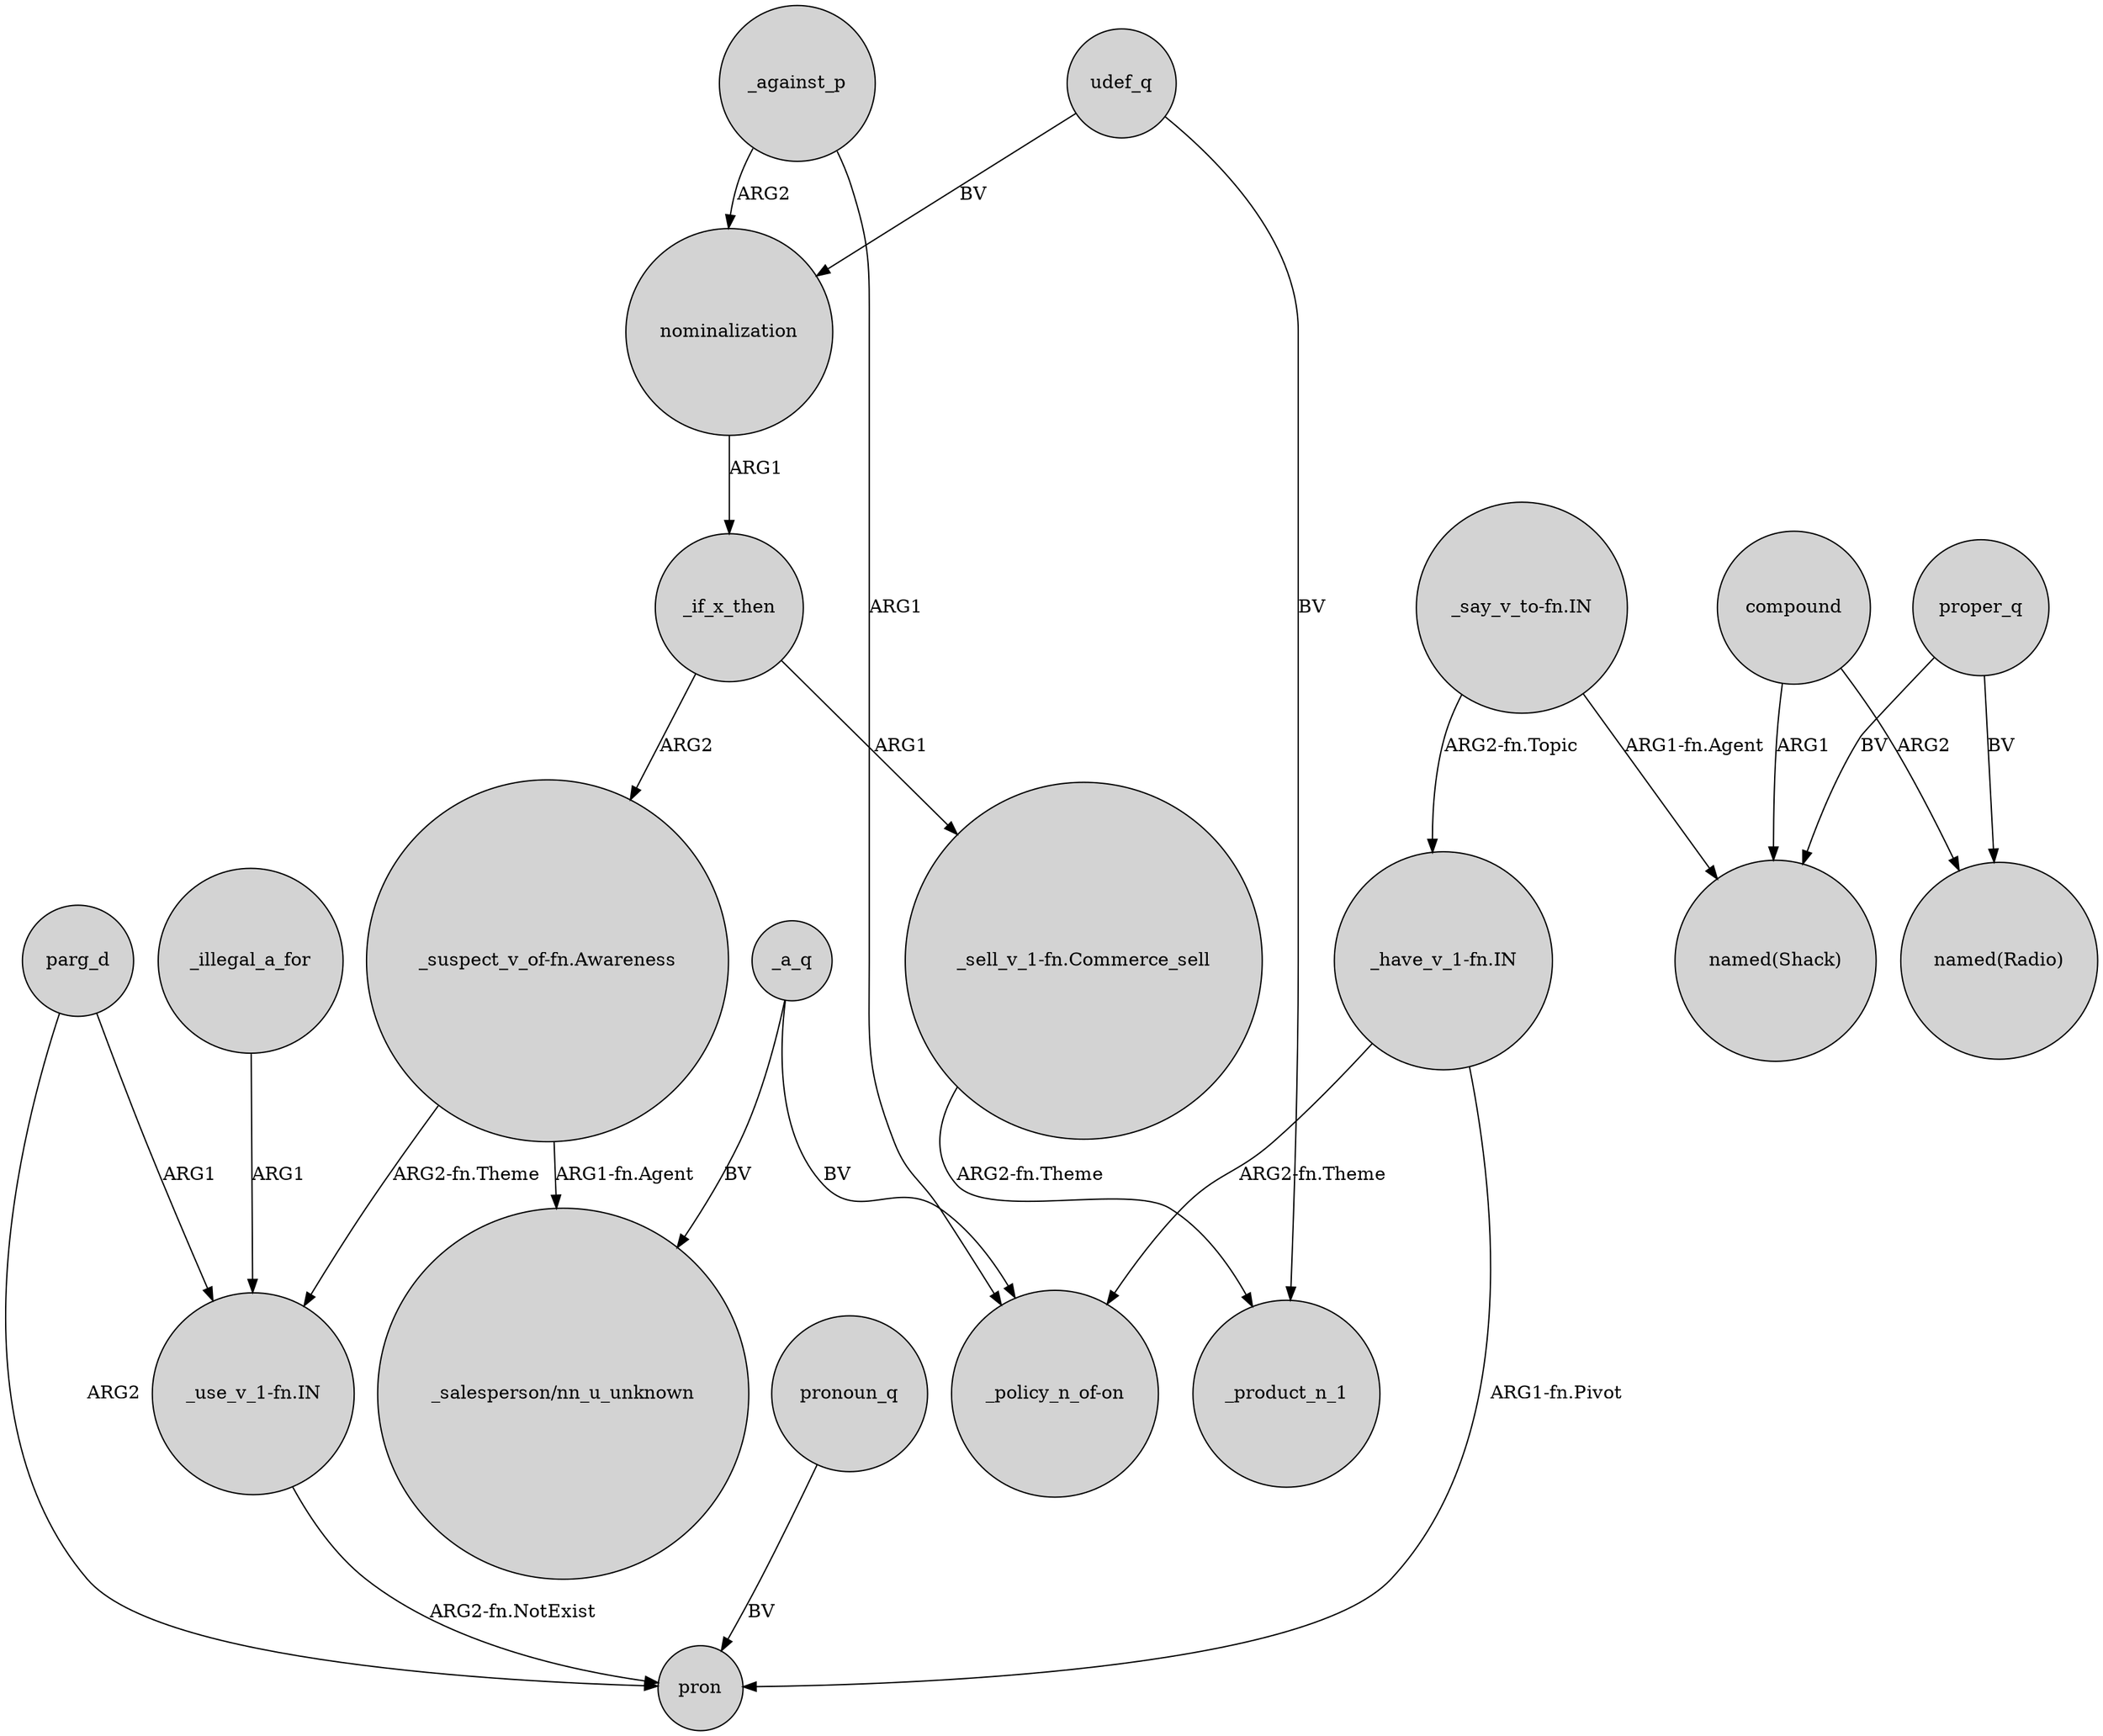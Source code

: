 digraph {
	node [shape=circle style=filled]
	"_suspect_v_of-fn.Awareness" -> "_use_v_1-fn.IN" [label="ARG2-fn.Theme"]
	compound -> "named(Shack)" [label=ARG1]
	_against_p -> nominalization [label=ARG2]
	nominalization -> _if_x_then [label=ARG1]
	"_use_v_1-fn.IN" -> pron [label="ARG2-fn.NotExist"]
	_a_q -> "_policy_n_of-on" [label=BV]
	proper_q -> "named(Shack)" [label=BV]
	"_say_v_to-fn.IN" -> "named(Shack)" [label="ARG1-fn.Agent"]
	_a_q -> "_salesperson/nn_u_unknown" [label=BV]
	proper_q -> "named(Radio)" [label=BV]
	"_have_v_1-fn.IN" -> pron [label="ARG1-fn.Pivot"]
	parg_d -> pron [label=ARG2]
	_against_p -> "_policy_n_of-on" [label=ARG1]
	pronoun_q -> pron [label=BV]
	parg_d -> "_use_v_1-fn.IN" [label=ARG1]
	"_sell_v_1-fn.Commerce_sell" -> _product_n_1 [label="ARG2-fn.Theme"]
	_if_x_then -> "_sell_v_1-fn.Commerce_sell" [label=ARG1]
	_illegal_a_for -> "_use_v_1-fn.IN" [label=ARG1]
	compound -> "named(Radio)" [label=ARG2]
	udef_q -> nominalization [label=BV]
	"_say_v_to-fn.IN" -> "_have_v_1-fn.IN" [label="ARG2-fn.Topic"]
	udef_q -> _product_n_1 [label=BV]
	_if_x_then -> "_suspect_v_of-fn.Awareness" [label=ARG2]
	"_suspect_v_of-fn.Awareness" -> "_salesperson/nn_u_unknown" [label="ARG1-fn.Agent"]
	"_have_v_1-fn.IN" -> "_policy_n_of-on" [label="ARG2-fn.Theme"]
}
